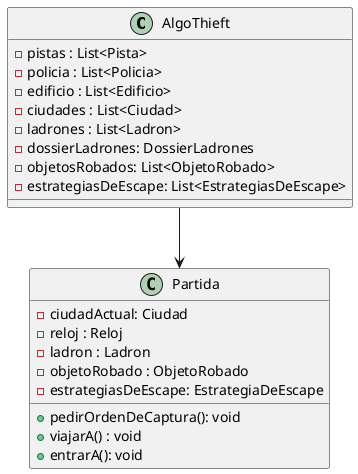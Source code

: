 @startuml
class AlgoThieft
{
    -pistas : List<Pista>
    -policia : List<Policia>
    -edificio : List<Edificio>
    -ciudades : List<Ciudad>
    -ladrones : List<Ladron>
    -dossierLadrones: DossierLadrones
    -objetosRobados: List<ObjetoRobado>
    -estrategiasDeEscape: List<EstrategiasDeEscape>
}

class Partida
{
    - ciudadActual: Ciudad
    - reloj : Reloj
    - ladron : Ladron
    - objetoRobado : ObjetoRobado
    - estrategiasDeEscape: EstrategiaDeEscape

    +pedirOrdenDeCaptura(): void
    +viajarA() : void
    +entrarA(): void
}
AlgoThieft --> Partida

@enduml